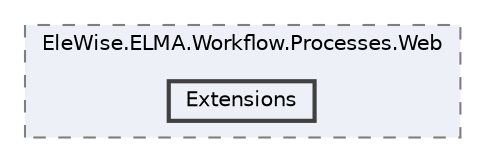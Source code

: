 digraph "Web/Modules/EleWise.ELMA.Workflow.Processes.Web/Extensions"
{
 // LATEX_PDF_SIZE
  bgcolor="transparent";
  edge [fontname=Helvetica,fontsize=10,labelfontname=Helvetica,labelfontsize=10];
  node [fontname=Helvetica,fontsize=10,shape=box,height=0.2,width=0.4];
  compound=true
  subgraph clusterdir_94ed7524891059556ee14621a8e7350e {
    graph [ bgcolor="#edf0f7", pencolor="grey50", label="EleWise.ELMA.Workflow.Processes.Web", fontname=Helvetica,fontsize=10 style="filled,dashed", URL="dir_94ed7524891059556ee14621a8e7350e.html",tooltip=""]
  dir_4515dc8dad3fdfb6e2265c11d748b275 [label="Extensions", fillcolor="#edf0f7", color="grey25", style="filled,bold", URL="dir_4515dc8dad3fdfb6e2265c11d748b275.html",tooltip=""];
  }
}
